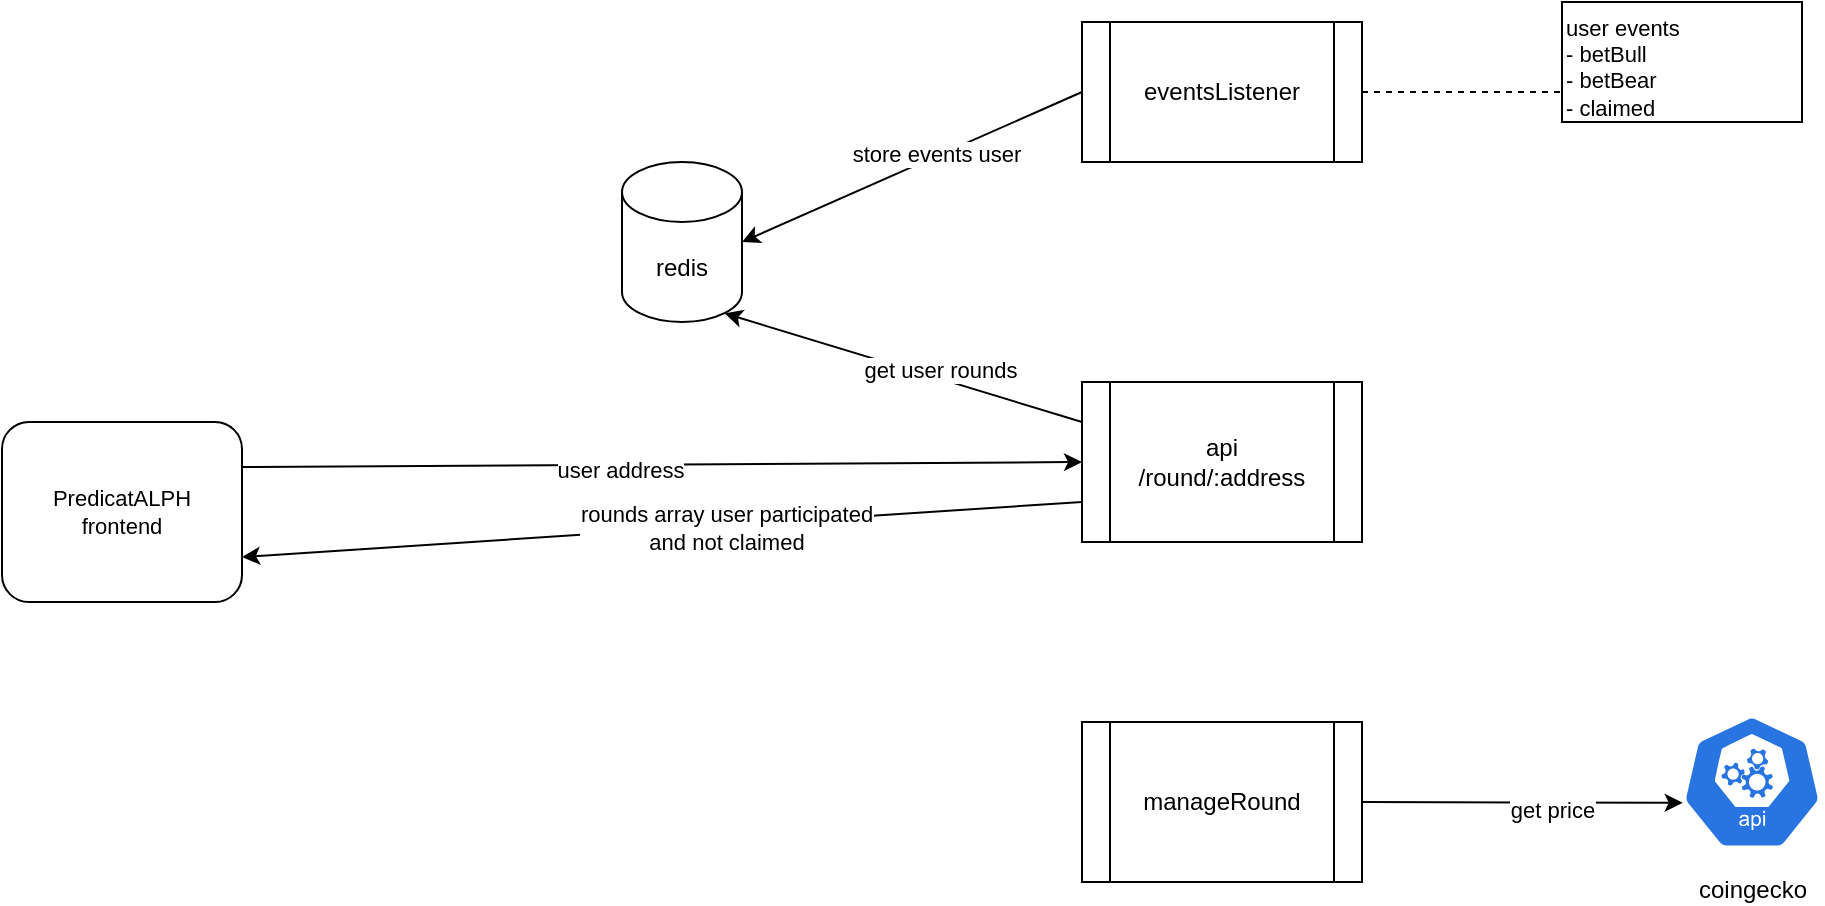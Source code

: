 <mxfile version="20.8.16" type="device" pages="4"><diagram name="Page-1" id="344Kg0dNeSOuvuKeVnLz"><mxGraphModel dx="789" dy="1223" grid="1" gridSize="10" guides="1" tooltips="1" connect="1" arrows="1" fold="1" page="1" pageScale="1" pageWidth="1169" pageHeight="827" math="0" shadow="0"><root><mxCell id="0"/><mxCell id="1" parent="0"/><mxCell id="rPmqhOYqi1hMVMXC--yN-11" style="edgeStyle=none;rounded=0;orthogonalLoop=1;jettySize=auto;html=1;exitX=1;exitY=0.5;exitDx=0;exitDy=0;entryX=0;entryY=0.75;entryDx=0;entryDy=0;fontFamily=Helvetica;fontSize=11;endArrow=none;endFill=0;dashed=1;" parent="1" source="DTfjovQoFTqkjy0OtKXa-2" target="rPmqhOYqi1hMVMXC--yN-10" edge="1"><mxGeometry relative="1" as="geometry"/></mxCell><mxCell id="DTfjovQoFTqkjy0OtKXa-2" value="eventsListener" style="shape=process;whiteSpace=wrap;html=1;backgroundOutline=1;" parent="1" vertex="1"><mxGeometry x="550" y="40" width="140" height="70" as="geometry"/></mxCell><mxCell id="DTfjovQoFTqkjy0OtKXa-27" style="edgeStyle=none;rounded=0;orthogonalLoop=1;jettySize=auto;html=1;exitX=1;exitY=0.5;exitDx=0;exitDy=0;entryX=0.005;entryY=0.63;entryDx=0;entryDy=0;entryPerimeter=0;" parent="1" source="DTfjovQoFTqkjy0OtKXa-3" target="DTfjovQoFTqkjy0OtKXa-26" edge="1"><mxGeometry relative="1" as="geometry"/></mxCell><mxCell id="DTfjovQoFTqkjy0OtKXa-28" value="get price" style="edgeLabel;html=1;align=center;verticalAlign=middle;resizable=0;points=[];" parent="DTfjovQoFTqkjy0OtKXa-27" vertex="1" connectable="0"><mxGeometry x="0.196" y="-4" relative="1" as="geometry"><mxPoint x="-1" as="offset"/></mxGeometry></mxCell><mxCell id="DTfjovQoFTqkjy0OtKXa-3" value="manageRound" style="shape=process;whiteSpace=wrap;html=1;backgroundOutline=1;" parent="1" vertex="1"><mxGeometry x="550" y="390" width="140" height="80" as="geometry"/></mxCell><mxCell id="DTfjovQoFTqkjy0OtKXa-4" value="redis" style="shape=cylinder3;whiteSpace=wrap;html=1;boundedLbl=1;backgroundOutline=1;size=15;" parent="1" vertex="1"><mxGeometry x="320" y="110" width="60" height="80" as="geometry"/></mxCell><mxCell id="rPmqhOYqi1hMVMXC--yN-5" style="edgeStyle=none;rounded=0;orthogonalLoop=1;jettySize=auto;html=1;exitX=0;exitY=0.75;exitDx=0;exitDy=0;entryX=1;entryY=0.75;entryDx=0;entryDy=0;fontFamily=Helvetica;fontSize=11;" parent="1" source="DTfjovQoFTqkjy0OtKXa-5" target="rPmqhOYqi1hMVMXC--yN-7" edge="1"><mxGeometry relative="1" as="geometry"><mxPoint x="116.82" y="296.82" as="targetPoint"/></mxGeometry></mxCell><mxCell id="rPmqhOYqi1hMVMXC--yN-6" value="rounds array user participated&lt;br&gt;and not claimed" style="edgeLabel;html=1;align=center;verticalAlign=middle;resizable=0;points=[];fontSize=11;fontFamily=Helvetica;" parent="rPmqhOYqi1hMVMXC--yN-5" vertex="1" connectable="0"><mxGeometry x="-0.152" y="1" relative="1" as="geometry"><mxPoint as="offset"/></mxGeometry></mxCell><mxCell id="rPmqhOYqi1hMVMXC--yN-8" style="edgeStyle=none;rounded=0;orthogonalLoop=1;jettySize=auto;html=1;exitX=0;exitY=0.25;exitDx=0;exitDy=0;entryX=0.855;entryY=1;entryDx=0;entryDy=-4.35;entryPerimeter=0;fontFamily=Helvetica;fontSize=11;" parent="1" source="DTfjovQoFTqkjy0OtKXa-5" target="DTfjovQoFTqkjy0OtKXa-4" edge="1"><mxGeometry relative="1" as="geometry"/></mxCell><mxCell id="rPmqhOYqi1hMVMXC--yN-9" value="get user rounds" style="edgeLabel;html=1;align=center;verticalAlign=middle;resizable=0;points=[];fontSize=11;fontFamily=Helvetica;" parent="rPmqhOYqi1hMVMXC--yN-8" vertex="1" connectable="0"><mxGeometry x="-0.19" y="-4" relative="1" as="geometry"><mxPoint as="offset"/></mxGeometry></mxCell><mxCell id="DTfjovQoFTqkjy0OtKXa-5" value="api&lt;br&gt;/round/:address" style="shape=process;whiteSpace=wrap;html=1;backgroundOutline=1;" parent="1" vertex="1"><mxGeometry x="550" y="220" width="140" height="80" as="geometry"/></mxCell><mxCell id="DTfjovQoFTqkjy0OtKXa-6" value="" style="endArrow=classic;html=1;rounded=0;entryX=1;entryY=0.5;entryDx=0;entryDy=0;entryPerimeter=0;exitX=0;exitY=0.5;exitDx=0;exitDy=0;" parent="1" source="DTfjovQoFTqkjy0OtKXa-2" target="DTfjovQoFTqkjy0OtKXa-4" edge="1"><mxGeometry width="50" height="50" relative="1" as="geometry"><mxPoint x="570" y="510" as="sourcePoint"/><mxPoint x="620" y="240" as="targetPoint"/></mxGeometry></mxCell><mxCell id="rPmqhOYqi1hMVMXC--yN-13" value="store events user" style="edgeLabel;html=1;align=center;verticalAlign=middle;resizable=0;points=[];fontSize=11;fontFamily=Helvetica;" parent="DTfjovQoFTqkjy0OtKXa-6" vertex="1" connectable="0"><mxGeometry x="-0.142" y="-2" relative="1" as="geometry"><mxPoint as="offset"/></mxGeometry></mxCell><mxCell id="DTfjovQoFTqkjy0OtKXa-26" value="coingecko" style="sketch=0;html=1;dashed=0;whitespace=wrap;fillColor=#2875E2;strokeColor=#ffffff;points=[[0.005,0.63,0],[0.1,0.2,0],[0.9,0.2,0],[0.5,0,0],[0.995,0.63,0],[0.72,0.99,0],[0.5,1,0],[0.28,0.99,0]];verticalLabelPosition=bottom;align=center;verticalAlign=top;shape=mxgraph.kubernetes.icon;prIcon=api" parent="1" vertex="1"><mxGeometry x="850" y="380" width="70" height="80" as="geometry"/></mxCell><mxCell id="rPmqhOYqi1hMVMXC--yN-3" style="rounded=0;orthogonalLoop=1;jettySize=auto;html=1;exitX=1;exitY=0.25;exitDx=0;exitDy=0;entryX=0;entryY=0.5;entryDx=0;entryDy=0;fontFamily=Helvetica;fontSize=11;" parent="1" source="rPmqhOYqi1hMVMXC--yN-7" target="DTfjovQoFTqkjy0OtKXa-5" edge="1"><mxGeometry relative="1" as="geometry"><mxPoint x="116.82" y="233.18" as="sourcePoint"/></mxGeometry></mxCell><mxCell id="rPmqhOYqi1hMVMXC--yN-4" value="user address" style="edgeLabel;html=1;align=center;verticalAlign=middle;resizable=0;points=[];fontSize=11;fontFamily=Helvetica;" parent="rPmqhOYqi1hMVMXC--yN-3" vertex="1" connectable="0"><mxGeometry x="-0.1" y="-2" relative="1" as="geometry"><mxPoint as="offset"/></mxGeometry></mxCell><mxCell id="rPmqhOYqi1hMVMXC--yN-7" value="PredicatALPH&lt;br&gt;frontend" style="rounded=1;whiteSpace=wrap;html=1;labelBackgroundColor=none;fontFamily=Helvetica;fontSize=11;" parent="1" vertex="1"><mxGeometry x="10" y="240" width="120" height="90" as="geometry"/></mxCell><mxCell id="rPmqhOYqi1hMVMXC--yN-10" value="user events&lt;br&gt;- betBull&lt;br&gt;- betBear&lt;br&gt;- claimed" style="rounded=0;whiteSpace=wrap;html=1;labelBackgroundColor=none;fontFamily=Helvetica;fontSize=11;align=left;verticalAlign=top;" parent="1" vertex="1"><mxGeometry x="790" y="30" width="120" height="60" as="geometry"/></mxCell></root></mxGraphModel></diagram><diagram id="DNOE_p9p8GP51H2vhviL" name="Page-2"><mxGraphModel dx="1214" dy="1882" grid="1" gridSize="10" guides="1" tooltips="1" connect="1" arrows="1" fold="1" page="1" pageScale="1" pageWidth="1169" pageHeight="827" math="0" shadow="0"><root><mxCell id="0"/><mxCell id="1" parent="0"/><mxCell id="4yxqcyRx5bPn9-2iVZ-5-9" style="edgeStyle=orthogonalEdgeStyle;curved=1;rounded=0;orthogonalLoop=1;jettySize=auto;html=1;exitX=0.5;exitY=0;exitDx=0;exitDy=0;entryX=0.5;entryY=0;entryDx=0;entryDy=0;" parent="1" source="4yxqcyRx5bPn9-2iVZ-5-6" target="4yxqcyRx5bPn9-2iVZ-5-7" edge="1"><mxGeometry relative="1" as="geometry"><Array as="points"><mxPoint x="260" y="70"/><mxPoint x="585" y="70"/></Array></mxGeometry></mxCell><mxCell id="4yxqcyRx5bPn9-2iVZ-5-10" value="round started&lt;br&gt;emit event" style="edgeLabel;html=1;align=center;verticalAlign=middle;resizable=0;points=[];" parent="4yxqcyRx5bPn9-2iVZ-5-9" vertex="1" connectable="0"><mxGeometry x="0.102" relative="1" as="geometry"><mxPoint as="offset"/></mxGeometry></mxCell><mxCell id="4yxqcyRx5bPn9-2iVZ-5-6" value="startRound" style="ellipse;shape=doubleEllipse;html=1;dashed=0;whitespace=wrap;aspect=fixed;" parent="1" vertex="1"><mxGeometry x="220" y="120" width="80" height="80" as="geometry"/></mxCell><mxCell id="UBHOSMoPAebvEh_7HO38-4" style="edgeStyle=orthogonalEdgeStyle;curved=1;rounded=0;orthogonalLoop=1;jettySize=auto;html=1;exitX=0.5;exitY=1;exitDx=0;exitDy=0;entryX=0.5;entryY=1;entryDx=0;entryDy=0;fontFamily=Helvetica;fontSize=11;" parent="1" source="4yxqcyRx5bPn9-2iVZ-5-7" target="4yxqcyRx5bPn9-2iVZ-5-6" edge="1"><mxGeometry relative="1" as="geometry"><Array as="points"><mxPoint x="585" y="250"/><mxPoint x="260" y="250"/></Array></mxGeometry></mxCell><mxCell id="UBHOSMoPAebvEh_7HO38-5" value="round ended&lt;br&gt;emit event" style="edgeLabel;html=1;align=center;verticalAlign=middle;resizable=0;points=[];fontSize=11;fontFamily=Helvetica;" parent="UBHOSMoPAebvEh_7HO38-4" vertex="1" connectable="0"><mxGeometry x="-0.141" y="2" relative="1" as="geometry"><mxPoint x="-29" as="offset"/></mxGeometry></mxCell><mxCell id="4yxqcyRx5bPn9-2iVZ-5-7" value="EndRound" style="shape=ellipse;html=1;dashed=0;whitespace=wrap;aspect=fixed;perimeter=ellipsePerimeter;" parent="1" vertex="1"><mxGeometry x="545" y="120" width="80" height="80" as="geometry"/></mxCell><mxCell id="UBHOSMoPAebvEh_7HO38-2" style="edgeStyle=orthogonalEdgeStyle;curved=1;rounded=0;orthogonalLoop=1;jettySize=auto;html=1;exitX=1;exitY=0;exitDx=0;exitDy=0;entryX=1;entryY=0.5;entryDx=0;entryDy=0;" parent="1" source="4yxqcyRx5bPn9-2iVZ-5-7" target="4yxqcyRx5bPn9-2iVZ-5-7" edge="1"><mxGeometry relative="1" as="geometry"><Array as="points"><mxPoint x="613" y="90"/><mxPoint x="680" y="90"/><mxPoint x="680" y="160"/></Array></mxGeometry></mxCell><mxCell id="UBHOSMoPAebvEh_7HO38-3" value="&lt;div style=&quot;line-height: 19px;&quot;&gt;Date.&lt;span style=&quot;color: rgb(121, 94, 38);&quot;&gt;now&lt;/span&gt;() &amp;gt;=&amp;nbsp;&lt;/div&gt;&lt;div style=&quot;line-height: 19px;&quot;&gt;&lt;span style=&quot;color: rgb(0, 16, 128);&quot;&gt;endTimestamp&lt;/span&gt;&lt;/div&gt;" style="edgeLabel;html=1;align=center;verticalAlign=middle;resizable=0;points=[];labelBackgroundColor=none;" parent="UBHOSMoPAebvEh_7HO38-2" vertex="1" connectable="0"><mxGeometry x="0.004" y="-7" relative="1" as="geometry"><mxPoint x="17" y="11" as="offset"/></mxGeometry></mxCell></root></mxGraphModel></diagram><diagram id="n5MALykPau-CEXGEdih2" name="Page-3"><mxGraphModel dx="928" dy="1439" grid="1" gridSize="10" guides="1" tooltips="1" connect="1" arrows="1" fold="1" page="1" pageScale="1" pageWidth="1169" pageHeight="827" math="0" shadow="0"><root><mxCell id="0"/><mxCell id="1" parent="0"/><mxCell id="m79Zy_bMd_AS2isAmOZk-1" value="Predictalph" style="swimlane;fontStyle=0;childLayout=stackLayout;horizontal=1;startSize=30;horizontalStack=0;resizeParent=1;resizeParentMax=0;resizeLast=0;collapsible=1;marginBottom=0;whiteSpace=wrap;html=1;" vertex="1" parent="1"><mxGeometry x="320" y="100" width="170" height="270" as="geometry"/></mxCell><mxCell id="m79Zy_bMd_AS2isAmOZk-2" value="punterTemplateId" style="text;strokeColor=none;fillColor=none;align=left;verticalAlign=middle;spacingLeft=4;spacingRight=4;overflow=hidden;points=[[0,0.5],[1,0.5]];portConstraint=eastwest;rotatable=0;whiteSpace=wrap;html=1;" vertex="1" parent="m79Zy_bMd_AS2isAmOZk-1"><mxGeometry y="30" width="170" height="30" as="geometry"/></mxCell><mxCell id="m79Zy_bMd_AS2isAmOZk-3" value="roundTemplateId" style="text;strokeColor=none;fillColor=none;align=left;verticalAlign=middle;spacingLeft=4;spacingRight=4;overflow=hidden;points=[[0,0.5],[1,0.5]];portConstraint=eastwest;rotatable=0;whiteSpace=wrap;html=1;" vertex="1" parent="m79Zy_bMd_AS2isAmOZk-1"><mxGeometry y="60" width="170" height="30" as="geometry"/></mxCell><mxCell id="m79Zy_bMd_AS2isAmOZk-4" value="dynamicArrayForIntId" style="text;strokeColor=none;fillColor=none;align=left;verticalAlign=middle;spacingLeft=4;spacingRight=4;overflow=hidden;points=[[0,0.5],[1,0.5]];portConstraint=eastwest;rotatable=0;whiteSpace=wrap;html=1;" vertex="1" parent="m79Zy_bMd_AS2isAmOZk-1"><mxGeometry y="90" width="170" height="30" as="geometry"/></mxCell><mxCell id="m79Zy_bMd_AS2isAmOZk-5" value="epoch" style="text;strokeColor=none;fillColor=none;align=left;verticalAlign=middle;spacingLeft=4;spacingRight=4;overflow=hidden;points=[[0,0.5],[1,0.5]];portConstraint=eastwest;rotatable=0;whiteSpace=wrap;html=1;" vertex="1" parent="m79Zy_bMd_AS2isAmOZk-1"><mxGeometry y="120" width="170" height="30" as="geometry"/></mxCell><mxCell id="m79Zy_bMd_AS2isAmOZk-16" value="operator" style="text;strokeColor=none;fillColor=none;align=left;verticalAlign=middle;spacingLeft=4;spacingRight=4;overflow=hidden;points=[[0,0.5],[1,0.5]];portConstraint=eastwest;rotatable=0;whiteSpace=wrap;html=1;" vertex="1" parent="m79Zy_bMd_AS2isAmOZk-1"><mxGeometry y="150" width="170" height="30" as="geometry"/></mxCell><mxCell id="m79Zy_bMd_AS2isAmOZk-17" value="feesBasisPts" style="text;strokeColor=none;fillColor=none;align=left;verticalAlign=middle;spacingLeft=4;spacingRight=4;overflow=hidden;points=[[0,0.5],[1,0.5]];portConstraint=eastwest;rotatable=0;whiteSpace=wrap;html=1;" vertex="1" parent="m79Zy_bMd_AS2isAmOZk-1"><mxGeometry y="180" width="170" height="30" as="geometry"/></mxCell><mxCell id="m79Zy_bMd_AS2isAmOZk-26" value="repeatEvery" style="text;strokeColor=none;fillColor=none;align=left;verticalAlign=middle;spacingLeft=4;spacingRight=4;overflow=hidden;points=[[0,0.5],[1,0.5]];portConstraint=eastwest;rotatable=0;whiteSpace=wrap;html=1;" vertex="1" parent="m79Zy_bMd_AS2isAmOZk-1"><mxGeometry y="210" width="170" height="30" as="geometry"/></mxCell><mxCell id="m79Zy_bMd_AS2isAmOZk-27" value="claimedByAnyoneDelay" style="text;strokeColor=none;fillColor=none;align=left;verticalAlign=middle;spacingLeft=4;spacingRight=4;overflow=hidden;points=[[0,0.5],[1,0.5]];portConstraint=eastwest;rotatable=0;whiteSpace=wrap;html=1;" vertex="1" parent="m79Zy_bMd_AS2isAmOZk-1"><mxGeometry y="240" width="170" height="30" as="geometry"/></mxCell><mxCell id="m79Zy_bMd_AS2isAmOZk-6" value="Punter" style="swimlane;fontStyle=0;childLayout=stackLayout;horizontal=1;startSize=30;horizontalStack=0;resizeParent=1;resizeParentMax=0;resizeLast=0;collapsible=1;marginBottom=0;whiteSpace=wrap;html=1;" vertex="1" parent="1"><mxGeometry x="570" y="100" width="140" height="210" as="geometry"/></mxCell><mxCell id="m79Zy_bMd_AS2isAmOZk-7" value="prediction" style="text;strokeColor=none;fillColor=none;align=left;verticalAlign=middle;spacingLeft=4;spacingRight=4;overflow=hidden;points=[[0,0.5],[1,0.5]];portConstraint=eastwest;rotatable=0;whiteSpace=wrap;html=1;" vertex="1" parent="m79Zy_bMd_AS2isAmOZk-6"><mxGeometry y="30" width="140" height="30" as="geometry"/></mxCell><mxCell id="m79Zy_bMd_AS2isAmOZk-8" value="punterAddress" style="text;strokeColor=none;fillColor=none;align=left;verticalAlign=middle;spacingLeft=4;spacingRight=4;overflow=hidden;points=[[0,0.5],[1,0.5]];portConstraint=eastwest;rotatable=0;whiteSpace=wrap;html=1;" vertex="1" parent="m79Zy_bMd_AS2isAmOZk-6"><mxGeometry y="60" width="140" height="30" as="geometry"/></mxCell><mxCell id="m79Zy_bMd_AS2isAmOZk-9" value="epoch" style="text;strokeColor=none;fillColor=none;align=left;verticalAlign=middle;spacingLeft=4;spacingRight=4;overflow=hidden;points=[[0,0.5],[1,0.5]];portConstraint=eastwest;rotatable=0;whiteSpace=wrap;html=1;" vertex="1" parent="m79Zy_bMd_AS2isAmOZk-6"><mxGeometry y="90" width="140" height="30" as="geometry"/></mxCell><mxCell id="m79Zy_bMd_AS2isAmOZk-10" value="upBid" style="text;strokeColor=none;fillColor=none;align=left;verticalAlign=middle;spacingLeft=4;spacingRight=4;overflow=hidden;points=[[0,0.5],[1,0.5]];portConstraint=eastwest;rotatable=0;whiteSpace=wrap;html=1;" vertex="1" parent="m79Zy_bMd_AS2isAmOZk-6"><mxGeometry y="120" width="140" height="30" as="geometry"/></mxCell><mxCell id="m79Zy_bMd_AS2isAmOZk-28" value="amountBid" style="text;strokeColor=none;fillColor=none;align=left;verticalAlign=middle;spacingLeft=4;spacingRight=4;overflow=hidden;points=[[0,0.5],[1,0.5]];portConstraint=eastwest;rotatable=0;whiteSpace=wrap;html=1;" vertex="1" parent="m79Zy_bMd_AS2isAmOZk-6"><mxGeometry y="150" width="140" height="30" as="geometry"/></mxCell><mxCell id="m79Zy_bMd_AS2isAmOZk-29" value="claimedByAnyoneAt" style="text;strokeColor=none;fillColor=none;align=left;verticalAlign=middle;spacingLeft=4;spacingRight=4;overflow=hidden;points=[[0,0.5],[1,0.5]];portConstraint=eastwest;rotatable=0;whiteSpace=wrap;html=1;" vertex="1" parent="m79Zy_bMd_AS2isAmOZk-6"><mxGeometry y="180" width="140" height="30" as="geometry"/></mxCell><mxCell id="m79Zy_bMd_AS2isAmOZk-11" value="Round" style="swimlane;fontStyle=0;childLayout=stackLayout;horizontal=1;startSize=30;horizontalStack=0;resizeParent=1;resizeParentMax=0;resizeLast=0;collapsible=1;marginBottom=0;whiteSpace=wrap;html=1;" vertex="1" parent="1"><mxGeometry x="110" y="100" width="170" height="480" as="geometry"/></mxCell><mxCell id="m79Zy_bMd_AS2isAmOZk-12" value="prediction" style="text;strokeColor=none;fillColor=none;align=left;verticalAlign=middle;spacingLeft=4;spacingRight=4;overflow=hidden;points=[[0,0.5],[1,0.5]];portConstraint=eastwest;rotatable=0;whiteSpace=wrap;html=1;" vertex="1" parent="m79Zy_bMd_AS2isAmOZk-11"><mxGeometry y="30" width="170" height="30" as="geometry"/></mxCell><mxCell id="m79Zy_bMd_AS2isAmOZk-13" value="epoch" style="text;strokeColor=none;fillColor=none;align=left;verticalAlign=middle;spacingLeft=4;spacingRight=4;overflow=hidden;points=[[0,0.5],[1,0.5]];portConstraint=eastwest;rotatable=0;whiteSpace=wrap;html=1;" vertex="1" parent="m79Zy_bMd_AS2isAmOZk-11"><mxGeometry y="60" width="170" height="30" as="geometry"/></mxCell><mxCell id="m79Zy_bMd_AS2isAmOZk-14" value="priceStart" style="text;strokeColor=none;fillColor=none;align=left;verticalAlign=middle;spacingLeft=4;spacingRight=4;overflow=hidden;points=[[0,0.5],[1,0.5]];portConstraint=eastwest;rotatable=0;whiteSpace=wrap;html=1;" vertex="1" parent="m79Zy_bMd_AS2isAmOZk-11"><mxGeometry y="90" width="170" height="30" as="geometry"/></mxCell><mxCell id="m79Zy_bMd_AS2isAmOZk-15" value="feesBasisPts" style="text;strokeColor=none;fillColor=none;align=left;verticalAlign=middle;spacingLeft=4;spacingRight=4;overflow=hidden;points=[[0,0.5],[1,0.5]];portConstraint=eastwest;rotatable=0;whiteSpace=wrap;html=1;" vertex="1" parent="m79Zy_bMd_AS2isAmOZk-11"><mxGeometry y="120" width="170" height="30" as="geometry"/></mxCell><mxCell id="m79Zy_bMd_AS2isAmOZk-30" value="bidEndTimestamp" style="text;strokeColor=none;fillColor=none;align=left;verticalAlign=middle;spacingLeft=4;spacingRight=4;overflow=hidden;points=[[0,0.5],[1,0.5]];portConstraint=eastwest;rotatable=0;whiteSpace=wrap;html=1;" vertex="1" parent="m79Zy_bMd_AS2isAmOZk-11"><mxGeometry y="150" width="170" height="30" as="geometry"/></mxCell><mxCell id="m79Zy_bMd_AS2isAmOZk-31" value="operator" style="text;strokeColor=none;fillColor=none;align=left;verticalAlign=middle;spacingLeft=4;spacingRight=4;overflow=hidden;points=[[0,0.5],[1,0.5]];portConstraint=eastwest;rotatable=0;whiteSpace=wrap;html=1;" vertex="1" parent="m79Zy_bMd_AS2isAmOZk-11"><mxGeometry y="180" width="170" height="30" as="geometry"/></mxCell><mxCell id="m79Zy_bMd_AS2isAmOZk-32" value="rewardsComputed" style="text;strokeColor=none;fillColor=none;align=left;verticalAlign=middle;spacingLeft=4;spacingRight=4;overflow=hidden;points=[[0,0.5],[1,0.5]];portConstraint=eastwest;rotatable=0;whiteSpace=wrap;html=1;" vertex="1" parent="m79Zy_bMd_AS2isAmOZk-11"><mxGeometry y="210" width="170" height="30" as="geometry"/></mxCell><mxCell id="m79Zy_bMd_AS2isAmOZk-33" value="priceEnd" style="text;strokeColor=none;fillColor=none;align=left;verticalAlign=middle;spacingLeft=4;spacingRight=4;overflow=hidden;points=[[0,0.5],[1,0.5]];portConstraint=eastwest;rotatable=0;whiteSpace=wrap;html=1;" vertex="1" parent="m79Zy_bMd_AS2isAmOZk-11"><mxGeometry y="240" width="170" height="30" as="geometry"/></mxCell><mxCell id="m79Zy_bMd_AS2isAmOZk-34" value="totalAmount" style="text;strokeColor=none;fillColor=none;align=left;verticalAlign=middle;spacingLeft=4;spacingRight=4;overflow=hidden;points=[[0,0.5],[1,0.5]];portConstraint=eastwest;rotatable=0;whiteSpace=wrap;html=1;" vertex="1" parent="m79Zy_bMd_AS2isAmOZk-11"><mxGeometry y="270" width="170" height="30" as="geometry"/></mxCell><mxCell id="m79Zy_bMd_AS2isAmOZk-35" value="amountUp" style="text;strokeColor=none;fillColor=none;align=left;verticalAlign=middle;spacingLeft=4;spacingRight=4;overflow=hidden;points=[[0,0.5],[1,0.5]];portConstraint=eastwest;rotatable=0;whiteSpace=wrap;html=1;" vertex="1" parent="m79Zy_bMd_AS2isAmOZk-11"><mxGeometry y="300" width="170" height="30" as="geometry"/></mxCell><mxCell id="m79Zy_bMd_AS2isAmOZk-36" value="amountDown" style="text;strokeColor=none;fillColor=none;align=left;verticalAlign=middle;spacingLeft=4;spacingRight=4;overflow=hidden;points=[[0,0.5],[1,0.5]];portConstraint=eastwest;rotatable=0;whiteSpace=wrap;html=1;" vertex="1" parent="m79Zy_bMd_AS2isAmOZk-11"><mxGeometry y="330" width="170" height="30" as="geometry"/></mxCell><mxCell id="m79Zy_bMd_AS2isAmOZk-37" value="treasuryAmount" style="text;strokeColor=none;fillColor=none;align=left;verticalAlign=middle;spacingLeft=4;spacingRight=4;overflow=hidden;points=[[0,0.5],[1,0.5]];portConstraint=eastwest;rotatable=0;whiteSpace=wrap;html=1;" vertex="1" parent="m79Zy_bMd_AS2isAmOZk-11"><mxGeometry y="360" width="170" height="30" as="geometry"/></mxCell><mxCell id="m79Zy_bMd_AS2isAmOZk-38" value="rewardAmount" style="text;strokeColor=none;fillColor=none;align=left;verticalAlign=middle;spacingLeft=4;spacingRight=4;overflow=hidden;points=[[0,0.5],[1,0.5]];portConstraint=eastwest;rotatable=0;whiteSpace=wrap;html=1;" vertex="1" parent="m79Zy_bMd_AS2isAmOZk-11"><mxGeometry y="390" width="170" height="30" as="geometry"/></mxCell><mxCell id="m79Zy_bMd_AS2isAmOZk-39" value="rewardBaseCalAmount" style="text;strokeColor=none;fillColor=none;align=left;verticalAlign=middle;spacingLeft=4;spacingRight=4;overflow=hidden;points=[[0,0.5],[1,0.5]];portConstraint=eastwest;rotatable=0;whiteSpace=wrap;html=1;" vertex="1" parent="m79Zy_bMd_AS2isAmOZk-11"><mxGeometry y="420" width="170" height="30" as="geometry"/></mxCell><mxCell id="m79Zy_bMd_AS2isAmOZk-40" value="counterAttendees" style="text;strokeColor=none;fillColor=none;align=left;verticalAlign=middle;spacingLeft=4;spacingRight=4;overflow=hidden;points=[[0,0.5],[1,0.5]];portConstraint=eastwest;rotatable=0;whiteSpace=wrap;html=1;" vertex="1" parent="m79Zy_bMd_AS2isAmOZk-11"><mxGeometry y="450" width="170" height="30" as="geometry"/></mxCell></root></mxGraphModel></diagram><diagram id="KKQxw_2xYtOXUs_IXSIu" name="Page-4"><mxGraphModel dx="1286" dy="1529" grid="1" gridSize="10" guides="1" tooltips="1" connect="1" arrows="1" fold="1" page="1" pageScale="1" pageWidth="1169" pageHeight="827" math="0" shadow="0"><root><mxCell id="0"/><mxCell id="1" parent="0"/><mxCell id="Lj6Ooj5l0jaUZ-5_mYGK-1" value="Bidder" style="shape=umlActor;verticalLabelPosition=bottom;verticalAlign=top;html=1;outlineConnect=0;" vertex="1" parent="1"><mxGeometry x="36" y="60" width="30" height="60" as="geometry"/></mxCell><mxCell id="Lj6Ooj5l0jaUZ-5_mYGK-2" value="" style="endArrow=none;html=1;rounded=0;curved=1;" edge="1" parent="1"><mxGeometry width="50" height="50" relative="1" as="geometry"><mxPoint x="56" y="480" as="sourcePoint"/><mxPoint x="56" y="160" as="targetPoint"/></mxGeometry></mxCell><mxCell id="Lj6Ooj5l0jaUZ-5_mYGK-4" value="Punter" style="whiteSpace=wrap;html=1;shape=mxgraph.basic.document" vertex="1" parent="1"><mxGeometry x="776" y="60" width="50" height="70" as="geometry"/></mxCell><mxCell id="Lj6Ooj5l0jaUZ-5_mYGK-6" value="Round" style="whiteSpace=wrap;html=1;shape=mxgraph.basic.document" vertex="1" parent="1"><mxGeometry x="1036" y="55" width="50" height="70" as="geometry"/></mxCell><mxCell id="Lj6Ooj5l0jaUZ-5_mYGK-7" value="PredicAlph" style="whiteSpace=wrap;html=1;shape=mxgraph.basic.document" vertex="1" parent="1"><mxGeometry x="416" y="60" width="70" height="70" as="geometry"/></mxCell><mxCell id="Lj6Ooj5l0jaUZ-5_mYGK-8" value="" style="endArrow=none;html=1;rounded=0;curved=1;" edge="1" parent="1"><mxGeometry width="50" height="50" relative="1" as="geometry"><mxPoint x="450" y="480" as="sourcePoint"/><mxPoint x="450.29" y="150" as="targetPoint"/></mxGeometry></mxCell><mxCell id="Lj6Ooj5l0jaUZ-5_mYGK-9" value="" style="endArrow=none;html=1;rounded=0;curved=1;" edge="1" parent="1"><mxGeometry width="50" height="50" relative="1" as="geometry"><mxPoint x="800" y="480" as="sourcePoint"/><mxPoint x="800.29" y="140" as="targetPoint"/></mxGeometry></mxCell><mxCell id="Lj6Ooj5l0jaUZ-5_mYGK-10" value="" style="endArrow=none;html=1;rounded=0;curved=1;" edge="1" parent="1"><mxGeometry width="50" height="50" relative="1" as="geometry"><mxPoint x="1060" y="480" as="sourcePoint"/><mxPoint x="1060.29" y="134" as="targetPoint"/></mxGeometry></mxCell><mxCell id="Lj6Ooj5l0jaUZ-5_mYGK-11" value="" style="endArrow=classic;html=1;rounded=0;" edge="1" parent="1"><mxGeometry width="50" height="50" relative="1" as="geometry"><mxPoint x="56" y="200" as="sourcePoint"/><mxPoint x="446" y="200" as="targetPoint"/></mxGeometry></mxCell><mxCell id="Lj6Ooj5l0jaUZ-5_mYGK-15" value="bid(amount+1 ALPH, up)" style="edgeLabel;html=1;align=center;verticalAlign=middle;resizable=0;points=[];" vertex="1" connectable="0" parent="Lj6Ooj5l0jaUZ-5_mYGK-11"><mxGeometry x="0.077" y="-2" relative="1" as="geometry"><mxPoint as="offset"/></mxGeometry></mxCell><mxCell id="Lj6Ooj5l0jaUZ-5_mYGK-16" value="" style="endArrow=classic;html=1;rounded=0;" edge="1" parent="1"><mxGeometry width="50" height="50" relative="1" as="geometry"><mxPoint x="452" y="230" as="sourcePoint"/><mxPoint x="796" y="230" as="targetPoint"/></mxGeometry></mxCell><mxCell id="Lj6Ooj5l0jaUZ-5_mYGK-17" value="copyCreateSubContract(..., amount, up)" style="edgeLabel;html=1;align=center;verticalAlign=middle;resizable=0;points=[];" vertex="1" connectable="0" parent="Lj6Ooj5l0jaUZ-5_mYGK-16"><mxGeometry x="0.077" y="-2" relative="1" as="geometry"><mxPoint as="offset"/></mxGeometry></mxCell><mxCell id="Lj6Ooj5l0jaUZ-5_mYGK-18" value="" style="endArrow=classic;html=1;rounded=0;" edge="1" parent="1"><mxGeometry width="50" height="50" relative="1" as="geometry"><mxPoint x="450" y="304.0" as="sourcePoint"/><mxPoint x="1056" y="304" as="targetPoint"/></mxGeometry></mxCell><mxCell id="Lj6Ooj5l0jaUZ-5_mYGK-19" value="round.updateAmount(amount, up)" style="edgeLabel;html=1;align=center;verticalAlign=middle;resizable=0;points=[];" vertex="1" connectable="0" parent="Lj6Ooj5l0jaUZ-5_mYGK-18"><mxGeometry x="0.077" y="-2" relative="1" as="geometry"><mxPoint x="-150" as="offset"/></mxGeometry></mxCell><mxCell id="Lj6Ooj5l0jaUZ-5_mYGK-20" value="" style="endArrow=classic;html=1;rounded=0;edgeStyle=orthogonalEdgeStyle;" edge="1" parent="1"><mxGeometry width="50" height="50" relative="1" as="geometry"><mxPoint x="1063" y="304" as="sourcePoint"/><mxPoint x="1063" y="410" as="targetPoint"/><Array as="points"><mxPoint x="1120" y="304"/><mxPoint x="1120" y="410"/></Array></mxGeometry></mxCell><mxCell id="Lj6Ooj5l0jaUZ-5_mYGK-21" value="numberAttendees+1&lt;br&gt;totalAmount += amount&lt;br&gt;amountUp += amount" style="edgeLabel;html=1;align=center;verticalAlign=middle;resizable=0;points=[];" vertex="1" connectable="0" parent="Lj6Ooj5l0jaUZ-5_mYGK-20"><mxGeometry x="0.013" y="1" relative="1" as="geometry"><mxPoint as="offset"/></mxGeometry></mxCell><mxCell id="Lj6Ooj5l0jaUZ-5_mYGK-22" value="" style="endArrow=classic;html=1;rounded=0;edgeStyle=orthogonalEdgeStyle;" edge="1" parent="1"><mxGeometry width="50" height="50" relative="1" as="geometry"><mxPoint x="450" y="320" as="sourcePoint"/><mxPoint x="450" y="390" as="targetPoint"/><Array as="points"><mxPoint x="507" y="320"/><mxPoint x="507" y="390"/><mxPoint x="450" y="390"/></Array></mxGeometry></mxCell><mxCell id="Lj6Ooj5l0jaUZ-5_mYGK-23" value="emit BetBull()" style="edgeLabel;html=1;align=center;verticalAlign=middle;resizable=0;points=[];" vertex="1" connectable="0" parent="Lj6Ooj5l0jaUZ-5_mYGK-22"><mxGeometry x="0.013" y="1" relative="1" as="geometry"><mxPoint x="2" y="-6" as="offset"/></mxGeometry></mxCell><mxCell id="Lj6Ooj5l0jaUZ-5_mYGK-24" value="Bidder" style="shape=umlActor;verticalLabelPosition=bottom;verticalAlign=top;html=1;outlineConnect=0;" vertex="1" parent="1"><mxGeometry x="30" y="555" width="30" height="60" as="geometry"/></mxCell><mxCell id="Lj6Ooj5l0jaUZ-5_mYGK-25" value="" style="endArrow=none;html=1;rounded=0;curved=1;" edge="1" parent="1"><mxGeometry width="50" height="50" relative="1" as="geometry"><mxPoint x="50" y="1070" as="sourcePoint"/><mxPoint x="50" y="655.0" as="targetPoint"/></mxGeometry></mxCell><mxCell id="Lj6Ooj5l0jaUZ-5_mYGK-26" value="Punter" style="whiteSpace=wrap;html=1;shape=mxgraph.basic.document" vertex="1" parent="1"><mxGeometry x="770" y="555" width="50" height="70" as="geometry"/></mxCell><mxCell id="Lj6Ooj5l0jaUZ-5_mYGK-27" value="Round" style="whiteSpace=wrap;html=1;shape=mxgraph.basic.document" vertex="1" parent="1"><mxGeometry x="1030" y="550" width="50" height="70" as="geometry"/></mxCell><mxCell id="Lj6Ooj5l0jaUZ-5_mYGK-28" value="PredicAlph" style="whiteSpace=wrap;html=1;shape=mxgraph.basic.document" vertex="1" parent="1"><mxGeometry x="410" y="555" width="70" height="70" as="geometry"/></mxCell><mxCell id="Lj6Ooj5l0jaUZ-5_mYGK-29" value="" style="endArrow=none;html=1;rounded=0;curved=1;" edge="1" parent="1"><mxGeometry width="50" height="50" relative="1" as="geometry"><mxPoint x="444" y="1090" as="sourcePoint"/><mxPoint x="444.29" y="645.0" as="targetPoint"/></mxGeometry></mxCell><mxCell id="Lj6Ooj5l0jaUZ-5_mYGK-30" value="" style="endArrow=none;html=1;rounded=0;curved=1;" edge="1" parent="1"><mxGeometry width="50" height="50" relative="1" as="geometry"><mxPoint x="794" y="1090" as="sourcePoint"/><mxPoint x="794.29" y="635.0" as="targetPoint"/></mxGeometry></mxCell><mxCell id="Lj6Ooj5l0jaUZ-5_mYGK-31" value="" style="endArrow=none;html=1;rounded=0;curved=1;" edge="1" parent="1"><mxGeometry width="50" height="50" relative="1" as="geometry"><mxPoint x="1054" y="1090" as="sourcePoint"/><mxPoint x="1054.29" y="629" as="targetPoint"/></mxGeometry></mxCell><mxCell id="Lj6Ooj5l0jaUZ-5_mYGK-32" value="" style="endArrow=classic;html=1;rounded=0;" edge="1" parent="1"><mxGeometry width="50" height="50" relative="1" as="geometry"><mxPoint x="50" y="695.0" as="sourcePoint"/><mxPoint x="440" y="695.0" as="targetPoint"/></mxGeometry></mxCell><mxCell id="Lj6Ooj5l0jaUZ-5_mYGK-33" value="withdraw(arrayEpoch)" style="edgeLabel;html=1;align=center;verticalAlign=middle;resizable=0;points=[];" vertex="1" connectable="0" parent="Lj6Ooj5l0jaUZ-5_mYGK-32"><mxGeometry x="0.077" y="-2" relative="1" as="geometry"><mxPoint as="offset"/></mxGeometry></mxCell><mxCell id="Lj6Ooj5l0jaUZ-5_mYGK-34" value="" style="endArrow=classic;html=1;rounded=0;" edge="1" parent="1"><mxGeometry width="50" height="50" relative="1" as="geometry"><mxPoint x="446" y="725.0" as="sourcePoint"/><mxPoint x="790" y="725.0" as="targetPoint"/></mxGeometry></mxCell><mxCell id="Lj6Ooj5l0jaUZ-5_mYGK-35" value="getAmountBid()" style="edgeLabel;html=1;align=center;verticalAlign=middle;resizable=0;points=[];" vertex="1" connectable="0" parent="Lj6Ooj5l0jaUZ-5_mYGK-34"><mxGeometry x="0.077" y="-2" relative="1" as="geometry"><mxPoint as="offset"/></mxGeometry></mxCell><mxCell id="Lj6Ooj5l0jaUZ-5_mYGK-40" value="" style="endArrow=classic;html=1;rounded=0;edgeStyle=orthogonalEdgeStyle;" edge="1" parent="1"><mxGeometry width="50" height="50" relative="1" as="geometry"><mxPoint x="444" y="870.0" as="sourcePoint"/><mxPoint x="444" y="940" as="targetPoint"/><Array as="points"><mxPoint x="501" y="870"/><mxPoint x="501" y="940"/><mxPoint x="444" y="940"/></Array></mxGeometry></mxCell><mxCell id="Lj6Ooj5l0jaUZ-5_mYGK-41" value="emit Claimed()" style="edgeLabel;html=1;align=center;verticalAlign=middle;resizable=0;points=[];" vertex="1" connectable="0" parent="Lj6Ooj5l0jaUZ-5_mYGK-40"><mxGeometry x="0.013" y="1" relative="1" as="geometry"><mxPoint x="2" y="-6" as="offset"/></mxGeometry></mxCell><mxCell id="Lj6Ooj5l0jaUZ-5_mYGK-42" value="for each epoch" style="swimlane;whiteSpace=wrap;html=1;" vertex="1" parent="1"><mxGeometry x="410" y="660" width="790" height="460" as="geometry"/></mxCell><mxCell id="Lj6Ooj5l0jaUZ-5_mYGK-43" value="" style="endArrow=classic;html=1;rounded=0;" edge="1" parent="Lj6Ooj5l0jaUZ-5_mYGK-42"><mxGeometry width="50" height="50" relative="1" as="geometry"><mxPoint x="380" y="90" as="sourcePoint"/><mxPoint x="36" y="90" as="targetPoint"/></mxGeometry></mxCell><mxCell id="Lj6Ooj5l0jaUZ-5_mYGK-44" value="amountBid" style="edgeLabel;html=1;align=center;verticalAlign=middle;resizable=0;points=[];" vertex="1" connectable="0" parent="Lj6Ooj5l0jaUZ-5_mYGK-43"><mxGeometry x="0.077" y="-2" relative="1" as="geometry"><mxPoint as="offset"/></mxGeometry></mxCell><mxCell id="Lj6Ooj5l0jaUZ-5_mYGK-47" value="" style="endArrow=classic;html=1;rounded=0;" edge="1" parent="Lj6Ooj5l0jaUZ-5_mYGK-42"><mxGeometry width="50" height="50" relative="1" as="geometry"><mxPoint x="36" y="330" as="sourcePoint"/><mxPoint x="380" y="330" as="targetPoint"/></mxGeometry></mxCell><mxCell id="Lj6Ooj5l0jaUZ-5_mYGK-48" value="destroy()" style="edgeLabel;html=1;align=center;verticalAlign=middle;resizable=0;points=[];" vertex="1" connectable="0" parent="Lj6Ooj5l0jaUZ-5_mYGK-47"><mxGeometry x="0.077" y="-2" relative="1" as="geometry"><mxPoint as="offset"/></mxGeometry></mxCell><mxCell id="Lj6Ooj5l0jaUZ-5_mYGK-49" value="" style="endArrow=classic;html=1;rounded=0;" edge="1" parent="Lj6Ooj5l0jaUZ-5_mYGK-42"><mxGeometry width="50" height="50" relative="1" as="geometry"><mxPoint x="644" y="300" as="sourcePoint"/><mxPoint x="-360" y="305" as="targetPoint"/></mxGeometry></mxCell><mxCell id="Lj6Ooj5l0jaUZ-5_mYGK-50" value="if bid = final issue&lt;br&gt;transferTokenFromSelf!(addressPunter, &lt;br&gt;computedAmount)" style="edgeLabel;html=1;align=center;verticalAlign=middle;resizable=0;points=[];" vertex="1" connectable="0" parent="Lj6Ooj5l0jaUZ-5_mYGK-49"><mxGeometry x="0.077" y="-2" relative="1" as="geometry"><mxPoint x="396" as="offset"/></mxGeometry></mxCell><mxCell id="Lj6Ooj5l0jaUZ-5_mYGK-51" value="" style="endArrow=classic;html=1;rounded=0;" edge="1" parent="Lj6Ooj5l0jaUZ-5_mYGK-42"><mxGeometry width="50" height="50" relative="1" as="geometry"><mxPoint x="40" y="121" as="sourcePoint"/><mxPoint x="384" y="121" as="targetPoint"/></mxGeometry></mxCell><mxCell id="Lj6Ooj5l0jaUZ-5_mYGK-52" value="getBid()" style="edgeLabel;html=1;align=center;verticalAlign=middle;resizable=0;points=[];" vertex="1" connectable="0" parent="Lj6Ooj5l0jaUZ-5_mYGK-51"><mxGeometry x="0.077" y="-2" relative="1" as="geometry"><mxPoint as="offset"/></mxGeometry></mxCell><mxCell id="Lj6Ooj5l0jaUZ-5_mYGK-53" value="" style="endArrow=classic;html=1;rounded=0;" edge="1" parent="Lj6Ooj5l0jaUZ-5_mYGK-42"><mxGeometry width="50" height="50" relative="1" as="geometry"><mxPoint x="383" y="144" as="sourcePoint"/><mxPoint x="39" y="144" as="targetPoint"/></mxGeometry></mxCell><mxCell id="Lj6Ooj5l0jaUZ-5_mYGK-54" value="bid" style="edgeLabel;html=1;align=center;verticalAlign=middle;resizable=0;points=[];" vertex="1" connectable="0" parent="Lj6Ooj5l0jaUZ-5_mYGK-53"><mxGeometry x="0.077" y="-2" relative="1" as="geometry"><mxPoint as="offset"/></mxGeometry></mxCell><mxCell id="Lj6Ooj5l0jaUZ-5_mYGK-38" value="" style="endArrow=classic;html=1;rounded=0;edgeStyle=orthogonalEdgeStyle;" edge="1" parent="Lj6Ooj5l0jaUZ-5_mYGK-42"><mxGeometry width="50" height="50" relative="1" as="geometry"><mxPoint x="647" y="194" as="sourcePoint"/><mxPoint x="647" y="300" as="targetPoint"/><Array as="points"><mxPoint x="704" y="194"/><mxPoint x="704" y="300"/></Array></mxGeometry></mxCell><mxCell id="Lj6Ooj5l0jaUZ-5_mYGK-39" value="numberAttendees-1&lt;br&gt;totalAmount -= &lt;br&gt;computedAmount" style="edgeLabel;html=1;align=center;verticalAlign=middle;resizable=0;points=[];" vertex="1" connectable="0" parent="Lj6Ooj5l0jaUZ-5_mYGK-38"><mxGeometry x="0.013" y="1" relative="1" as="geometry"><mxPoint as="offset"/></mxGeometry></mxCell><mxCell id="Lj6Ooj5l0jaUZ-5_mYGK-36" value="" style="endArrow=classic;html=1;rounded=0;" edge="1" parent="Lj6Ooj5l0jaUZ-5_mYGK-42"><mxGeometry width="50" height="50" relative="1" as="geometry"><mxPoint x="35" y="194.0" as="sourcePoint"/><mxPoint x="641" y="194" as="targetPoint"/></mxGeometry></mxCell><mxCell id="Lj6Ooj5l0jaUZ-5_mYGK-37" value="round.userClaimRewards(caller, amountBid, bid)" style="edgeLabel;html=1;align=center;verticalAlign=middle;resizable=0;points=[];" vertex="1" connectable="0" parent="Lj6Ooj5l0jaUZ-5_mYGK-36"><mxGeometry x="0.077" y="-2" relative="1" as="geometry"><mxPoint x="-150" as="offset"/></mxGeometry></mxCell><mxCell id="Lj6Ooj5l0jaUZ-5_mYGK-45" value="Claim" style="text;html=1;strokeColor=none;fillColor=none;align=center;verticalAlign=middle;whiteSpace=wrap;rounded=0;" vertex="1" parent="1"><mxGeometry x="15" y="520" width="60" height="30" as="geometry"/></mxCell><mxCell id="Lj6Ooj5l0jaUZ-5_mYGK-46" value="Bid" style="text;html=1;strokeColor=none;fillColor=none;align=center;verticalAlign=middle;whiteSpace=wrap;rounded=0;" vertex="1" parent="1"><mxGeometry x="21" y="10" width="60" height="30" as="geometry"/></mxCell></root></mxGraphModel></diagram></mxfile>